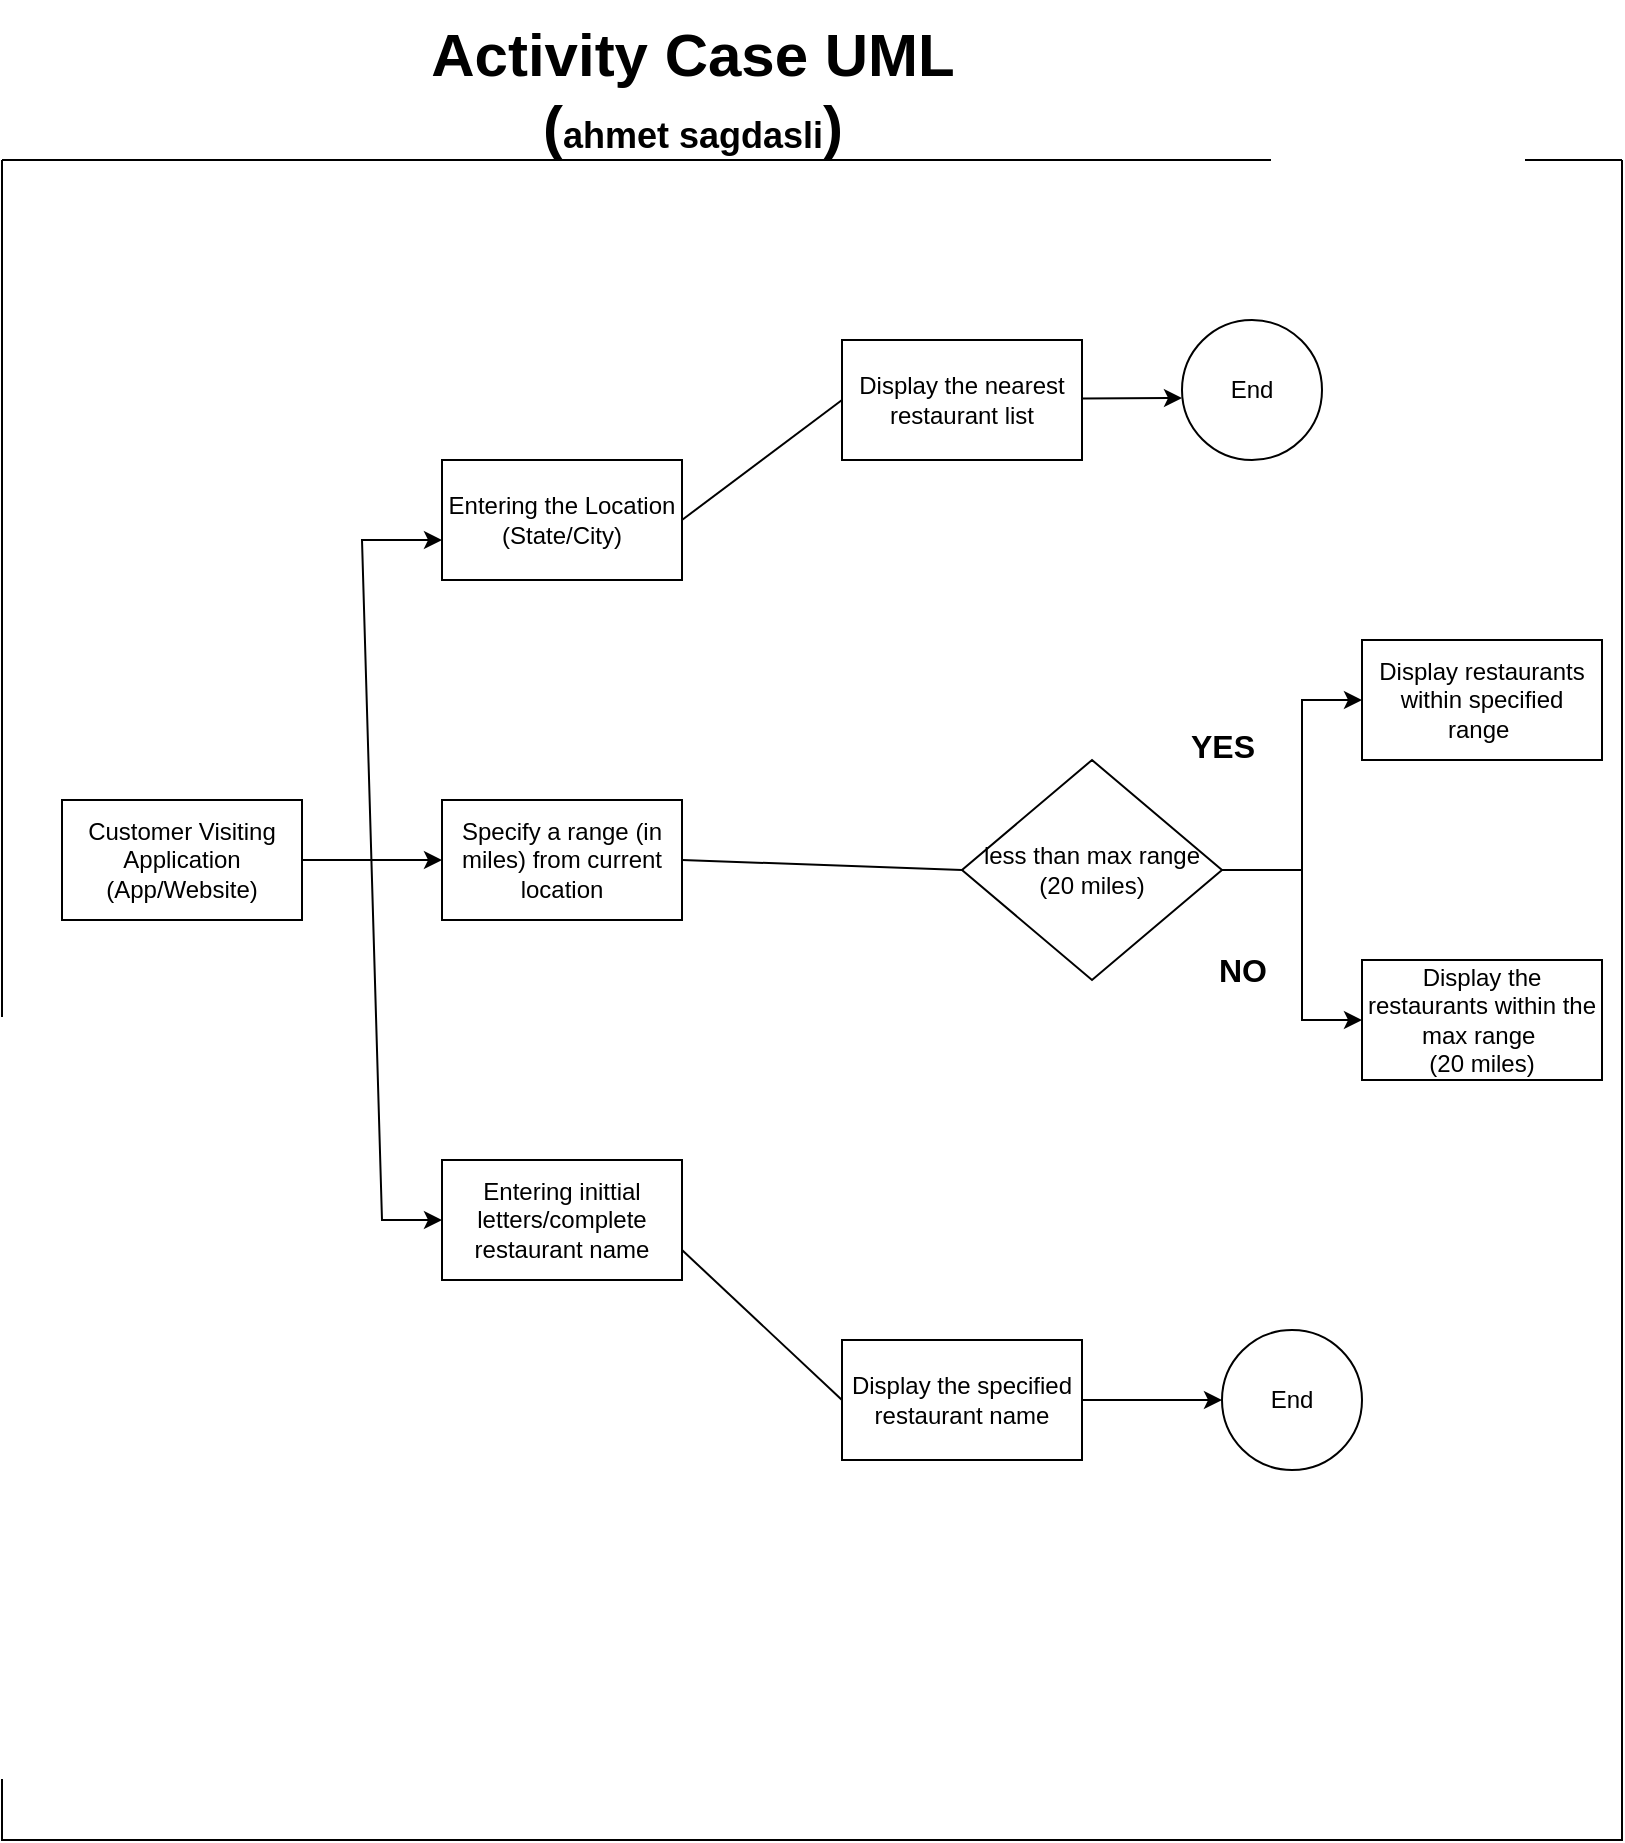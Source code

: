<mxfile version="21.2.8" type="device">
  <diagram id="C5RBs43oDa-KdzZeNtuy" name="Page-1">
    <mxGraphModel dx="1058" dy="1685" grid="1" gridSize="10" guides="1" tooltips="1" connect="1" arrows="1" fold="1" page="1" pageScale="1" pageWidth="827" pageHeight="1169" math="0" shadow="0">
      <root>
        <mxCell id="WIyWlLk6GJQsqaUBKTNV-0" />
        <mxCell id="WIyWlLk6GJQsqaUBKTNV-1" parent="WIyWlLk6GJQsqaUBKTNV-0" />
        <mxCell id="4BGmmXrWWoe8OcBxhskw-0" value="Customer Visiting Application (App/Website)" style="rounded=0;whiteSpace=wrap;html=1;" parent="WIyWlLk6GJQsqaUBKTNV-1" vertex="1">
          <mxGeometry x="40" y="370" width="120" height="60" as="geometry" />
        </mxCell>
        <mxCell id="4BGmmXrWWoe8OcBxhskw-2" value="Entering the Location (State/City)" style="rounded=0;whiteSpace=wrap;html=1;" parent="WIyWlLk6GJQsqaUBKTNV-1" vertex="1">
          <mxGeometry x="230" y="200" width="120" height="60" as="geometry" />
        </mxCell>
        <mxCell id="4BGmmXrWWoe8OcBxhskw-3" value="Specify a range (in miles) from current location" style="rounded=0;whiteSpace=wrap;html=1;" parent="WIyWlLk6GJQsqaUBKTNV-1" vertex="1">
          <mxGeometry x="230" y="370" width="120" height="60" as="geometry" />
        </mxCell>
        <mxCell id="4BGmmXrWWoe8OcBxhskw-4" value="Entering inittial letters/complete restaurant name" style="rounded=0;whiteSpace=wrap;html=1;" parent="WIyWlLk6GJQsqaUBKTNV-1" vertex="1">
          <mxGeometry x="230" y="550" width="120" height="60" as="geometry" />
        </mxCell>
        <mxCell id="4BGmmXrWWoe8OcBxhskw-5" value="Display the nearest restaurant list" style="rounded=0;whiteSpace=wrap;html=1;" parent="WIyWlLk6GJQsqaUBKTNV-1" vertex="1">
          <mxGeometry x="430" y="140" width="120" height="60" as="geometry" />
        </mxCell>
        <mxCell id="4BGmmXrWWoe8OcBxhskw-6" value="Display the specified restaurant name" style="rounded=0;whiteSpace=wrap;html=1;" parent="WIyWlLk6GJQsqaUBKTNV-1" vertex="1">
          <mxGeometry x="430" y="640" width="120" height="60" as="geometry" />
        </mxCell>
        <mxCell id="4BGmmXrWWoe8OcBxhskw-7" value="less than max range&lt;br&gt;(20 miles)" style="rhombus;whiteSpace=wrap;html=1;" parent="WIyWlLk6GJQsqaUBKTNV-1" vertex="1">
          <mxGeometry x="490" y="350" width="130" height="110" as="geometry" />
        </mxCell>
        <mxCell id="4BGmmXrWWoe8OcBxhskw-8" value="Display restaurants within specified range&amp;nbsp;" style="rounded=0;whiteSpace=wrap;html=1;" parent="WIyWlLk6GJQsqaUBKTNV-1" vertex="1">
          <mxGeometry x="690" y="290" width="120" height="60" as="geometry" />
        </mxCell>
        <mxCell id="4BGmmXrWWoe8OcBxhskw-9" value="Display the restaurants within the max range&amp;nbsp;&lt;br&gt;(20 miles)" style="rounded=0;whiteSpace=wrap;html=1;" parent="WIyWlLk6GJQsqaUBKTNV-1" vertex="1">
          <mxGeometry x="690" y="450" width="120" height="60" as="geometry" />
        </mxCell>
        <mxCell id="4BGmmXrWWoe8OcBxhskw-11" value="" style="endArrow=classic;html=1;rounded=0;exitX=1;exitY=0.5;exitDx=0;exitDy=0;entryX=0;entryY=0.5;entryDx=0;entryDy=0;" parent="WIyWlLk6GJQsqaUBKTNV-1" source="4BGmmXrWWoe8OcBxhskw-0" target="4BGmmXrWWoe8OcBxhskw-3" edge="1">
          <mxGeometry width="50" height="50" relative="1" as="geometry">
            <mxPoint x="390" y="460" as="sourcePoint" />
            <mxPoint x="440" y="410" as="targetPoint" />
          </mxGeometry>
        </mxCell>
        <mxCell id="4BGmmXrWWoe8OcBxhskw-15" value="" style="endArrow=classic;startArrow=classic;html=1;rounded=0;exitX=0;exitY=0.5;exitDx=0;exitDy=0;" parent="WIyWlLk6GJQsqaUBKTNV-1" source="4BGmmXrWWoe8OcBxhskw-4" edge="1">
          <mxGeometry width="50" height="50" relative="1" as="geometry">
            <mxPoint x="40" y="600" as="sourcePoint" />
            <mxPoint x="230" y="240" as="targetPoint" />
            <Array as="points">
              <mxPoint x="200" y="580" />
              <mxPoint x="190" y="240" />
            </Array>
          </mxGeometry>
        </mxCell>
        <mxCell id="4BGmmXrWWoe8OcBxhskw-16" value="" style="endArrow=none;html=1;rounded=0;exitX=1;exitY=0.5;exitDx=0;exitDy=0;entryX=0;entryY=0.5;entryDx=0;entryDy=0;" parent="WIyWlLk6GJQsqaUBKTNV-1" source="4BGmmXrWWoe8OcBxhskw-3" target="4BGmmXrWWoe8OcBxhskw-7" edge="1">
          <mxGeometry width="50" height="50" relative="1" as="geometry">
            <mxPoint x="390" y="460" as="sourcePoint" />
            <mxPoint x="440" y="410" as="targetPoint" />
          </mxGeometry>
        </mxCell>
        <mxCell id="4BGmmXrWWoe8OcBxhskw-18" value="" style="endArrow=none;html=1;rounded=0;entryX=0;entryY=0.5;entryDx=0;entryDy=0;exitX=1;exitY=0.5;exitDx=0;exitDy=0;" parent="WIyWlLk6GJQsqaUBKTNV-1" source="4BGmmXrWWoe8OcBxhskw-2" target="4BGmmXrWWoe8OcBxhskw-5" edge="1">
          <mxGeometry width="50" height="50" relative="1" as="geometry">
            <mxPoint x="350" y="250" as="sourcePoint" />
            <mxPoint x="400" y="200" as="targetPoint" />
          </mxGeometry>
        </mxCell>
        <mxCell id="4BGmmXrWWoe8OcBxhskw-21" value="End" style="ellipse;whiteSpace=wrap;html=1;aspect=fixed;" parent="WIyWlLk6GJQsqaUBKTNV-1" vertex="1">
          <mxGeometry x="600" y="130" width="70" height="70" as="geometry" />
        </mxCell>
        <mxCell id="4BGmmXrWWoe8OcBxhskw-22" value="End" style="ellipse;whiteSpace=wrap;html=1;aspect=fixed;" parent="WIyWlLk6GJQsqaUBKTNV-1" vertex="1">
          <mxGeometry x="620" y="635" width="70" height="70" as="geometry" />
        </mxCell>
        <mxCell id="4BGmmXrWWoe8OcBxhskw-25" value="" style="endArrow=classic;startArrow=classic;html=1;rounded=0;exitX=0;exitY=0.5;exitDx=0;exitDy=0;entryX=0;entryY=0.5;entryDx=0;entryDy=0;" parent="WIyWlLk6GJQsqaUBKTNV-1" source="4BGmmXrWWoe8OcBxhskw-9" target="4BGmmXrWWoe8OcBxhskw-8" edge="1">
          <mxGeometry width="50" height="50" relative="1" as="geometry">
            <mxPoint x="690" y="600" as="sourcePoint" />
            <mxPoint x="690" y="260" as="targetPoint" />
            <Array as="points">
              <mxPoint x="660" y="480" />
              <mxPoint x="660" y="320" />
            </Array>
          </mxGeometry>
        </mxCell>
        <mxCell id="4BGmmXrWWoe8OcBxhskw-26" value="" style="endArrow=none;html=1;rounded=0;exitX=1;exitY=0.5;exitDx=0;exitDy=0;" parent="WIyWlLk6GJQsqaUBKTNV-1" source="4BGmmXrWWoe8OcBxhskw-7" edge="1">
          <mxGeometry width="50" height="50" relative="1" as="geometry">
            <mxPoint x="380" y="360" as="sourcePoint" />
            <mxPoint x="660" y="405" as="targetPoint" />
          </mxGeometry>
        </mxCell>
        <mxCell id="4BGmmXrWWoe8OcBxhskw-27" value="" style="endArrow=classic;html=1;rounded=0;exitX=1;exitY=0.5;exitDx=0;exitDy=0;entryX=0;entryY=0.5;entryDx=0;entryDy=0;" parent="WIyWlLk6GJQsqaUBKTNV-1" source="4BGmmXrWWoe8OcBxhskw-6" target="4BGmmXrWWoe8OcBxhskw-22" edge="1">
          <mxGeometry width="50" height="50" relative="1" as="geometry">
            <mxPoint x="380" y="360" as="sourcePoint" />
            <mxPoint x="430" y="310" as="targetPoint" />
          </mxGeometry>
        </mxCell>
        <mxCell id="4BGmmXrWWoe8OcBxhskw-28" value="" style="endArrow=classic;html=1;rounded=0;exitX=1;exitY=0.5;exitDx=0;exitDy=0;" parent="WIyWlLk6GJQsqaUBKTNV-1" edge="1">
          <mxGeometry width="50" height="50" relative="1" as="geometry">
            <mxPoint x="550" y="169.23" as="sourcePoint" />
            <mxPoint x="600" y="169" as="targetPoint" />
          </mxGeometry>
        </mxCell>
        <mxCell id="4BGmmXrWWoe8OcBxhskw-29" value="" style="endArrow=none;html=1;rounded=0;exitX=1;exitY=0.75;exitDx=0;exitDy=0;entryX=0;entryY=0.5;entryDx=0;entryDy=0;" parent="WIyWlLk6GJQsqaUBKTNV-1" source="4BGmmXrWWoe8OcBxhskw-4" target="4BGmmXrWWoe8OcBxhskw-6" edge="1">
          <mxGeometry width="50" height="50" relative="1" as="geometry">
            <mxPoint x="380" y="360" as="sourcePoint" />
            <mxPoint x="430" y="310" as="targetPoint" />
          </mxGeometry>
        </mxCell>
        <mxCell id="4BGmmXrWWoe8OcBxhskw-30" value="&lt;font style=&quot;font-size: 16px;&quot;&gt;&lt;b&gt;YES&lt;/b&gt;&lt;/font&gt;" style="text;html=1;align=center;verticalAlign=middle;resizable=0;points=[];autosize=1;strokeColor=none;fillColor=none;" parent="WIyWlLk6GJQsqaUBKTNV-1" vertex="1">
          <mxGeometry x="590" y="328" width="60" height="30" as="geometry" />
        </mxCell>
        <mxCell id="4BGmmXrWWoe8OcBxhskw-31" value="&lt;font style=&quot;font-size: 16px;&quot;&gt;&lt;b&gt;NO&lt;/b&gt;&lt;/font&gt;" style="text;html=1;align=center;verticalAlign=middle;resizable=0;points=[];autosize=1;strokeColor=none;fillColor=none;" parent="WIyWlLk6GJQsqaUBKTNV-1" vertex="1">
          <mxGeometry x="605" y="440" width="50" height="30" as="geometry" />
        </mxCell>
        <mxCell id="4BGmmXrWWoe8OcBxhskw-32" value="" style="swimlane;startSize=0;" parent="WIyWlLk6GJQsqaUBKTNV-1" vertex="1">
          <mxGeometry x="10" y="50" width="810" height="840" as="geometry" />
        </mxCell>
        <mxCell id="4BGmmXrWWoe8OcBxhskw-33" value="&lt;font style=&quot;&quot;&gt;&lt;b style=&quot;&quot;&gt;&lt;span style=&quot;font-size: 30px;&quot;&gt;Activity Case UML&lt;/span&gt;&lt;br&gt;&lt;span style=&quot;font-size: 30px;&quot;&gt;(&lt;/span&gt;&lt;font style=&quot;font-size: 18px;&quot;&gt;ahmet sagdasli&lt;/font&gt;&lt;span style=&quot;font-size: 30px;&quot;&gt;)&lt;/span&gt;&lt;br&gt;&lt;/b&gt;&lt;/font&gt;" style="text;html=1;align=center;verticalAlign=middle;resizable=0;points=[];autosize=1;strokeColor=none;fillColor=none;" parent="WIyWlLk6GJQsqaUBKTNV-1" vertex="1">
          <mxGeometry x="210" y="-30" width="290" height="90" as="geometry" />
        </mxCell>
      </root>
    </mxGraphModel>
  </diagram>
</mxfile>
